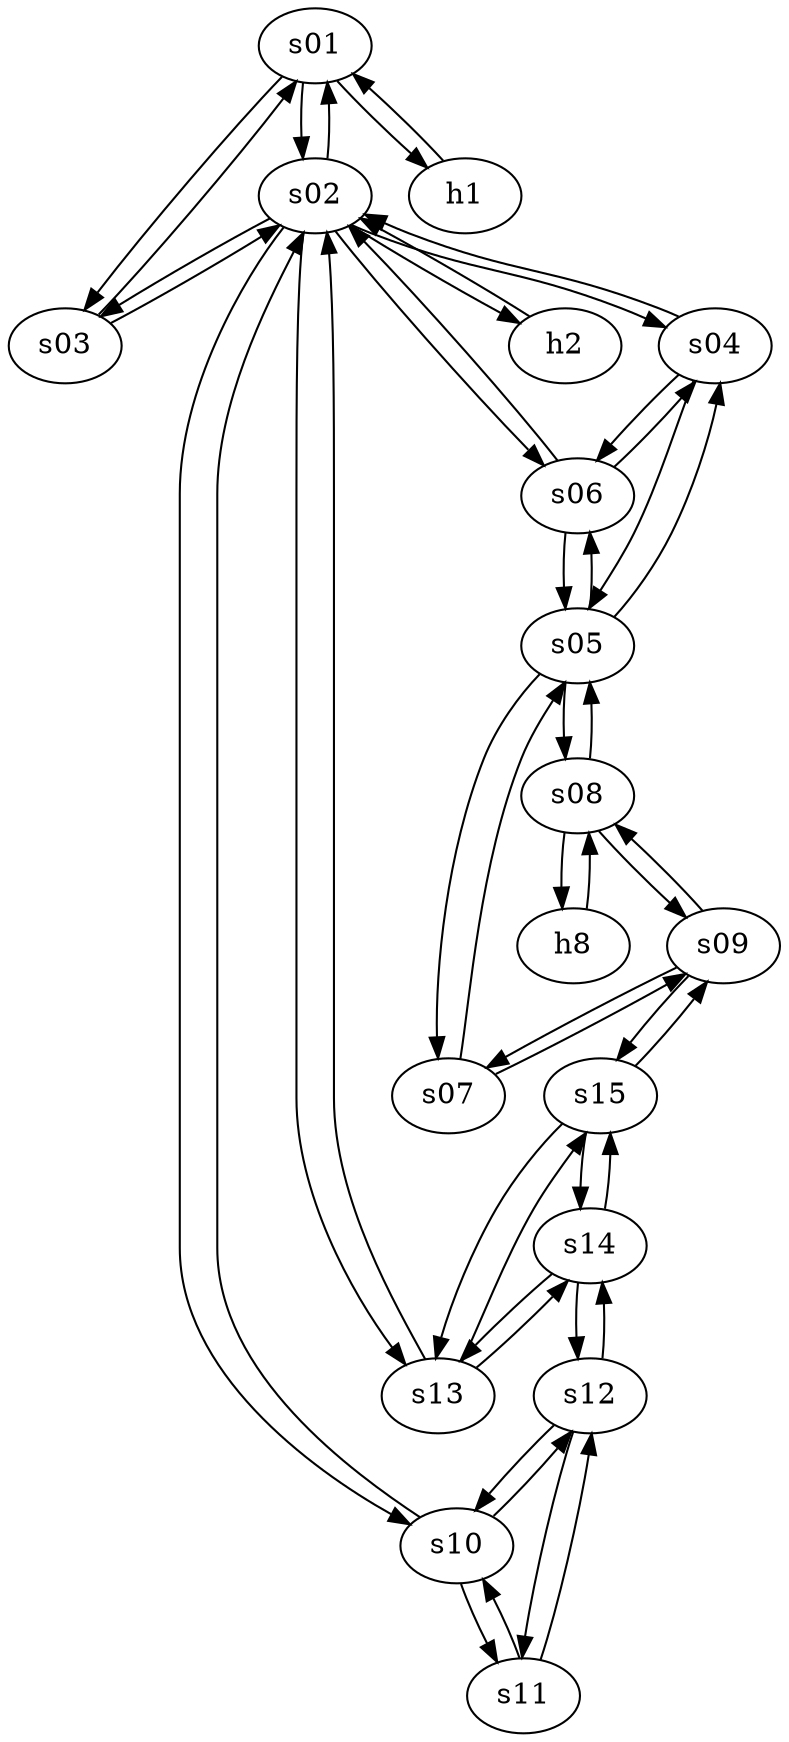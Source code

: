 digraph topology {

s01[type=switch,id=1,mac="20:00:00:00:00:01",ip="192.168.1.3"];
s02[type=switch,id=2,mac="20:00:00:00:00:02",ip="192.168.1.3"];
s03[type=switch,id=3,mac="20:00:00:00:00:03",ip="192.168.1.3"];

s04[type=switch,id=4,mac="20:00:00:00:00:04",ip="192.168.1.3"];
s05[type=switch,id=5,mac="20:00:00:00:00:05",ip="192.168.1.3"];
s06[type=switch,id=6,mac="20:00:00:00:00:06",ip="192.168.1.3"];
s07[type=switch,id=7,mac="20:00:00:00:00:07",ip="192.168.1.3"];

s08[type=switch,id=8,mac="20:00:00:00:00:08",ip="192.168.1.3"];
s09[type=switch,id=9,mac="20:00:00:00:00:09",ip="192.168.1.3"];

s10[type=switch,id=10,mac="20:00:00:00:00:10",ip="192.168.1.3"];
s11[type=switch,id=11,mac="20:00:00:00:00:11",ip="192.168.1.3"];
s12[type=switch,id=12,mac="20:00:00:00:00:12",ip="192.168.1.3"];

s13[type=switch,id=13,mac="20:00:00:00:00:13",ip="192.168.1.3"];
s14[type=switch,id=14,mac="20:00:00:00:00:14",ip="192.168.1.3"];
s15[type=switch,id=15,mac="20:00:00:00:00:15",ip="192.168.1.3"];

h1[type=host,mac="00:00:00:00:00:01",ip="10.0.0.1"];
h2[type=host,mac="00:00:00:00:00:02",ip="10.0.0.2"];
h8[type=host,mac="00:00:00:00:00:03",ip="10.0.0.3"];

s01 -> s02 [src_port=2, dst_port=2, cost=0, capacity="1Gbps"];
s01 -> s03 [src_port=3, dst_port=1, cost=0, capacity="1Gbps"];
s02 -> s01 [src_port=2, dst_port=2, cost=0, capacity="1Gbps"];
s02 -> s03 [src_port=3, dst_port=2, cost=0, capacity="1Gbps"];
s03 -> s01 [src_port=1, dst_port=3, cost=0, capacity="1Gbps"];
s03 -> s02 [src_port=2, dst_port=3, cost=0, capacity="1Gbps"];

s04 -> s05 [src_port=1, dst_port=1, cost=0, capacity="1Gbps"];
s04 -> s06 [src_port=2, dst_port=1, cost=0, capacity="1Gbps"];
s05 -> s04 [src_port=1, dst_port=1, cost=0, capacity="1Gbps"];
s05 -> s06 [src_port=2, dst_port=2, cost=0, capacity="1Gbps"];
s05 -> s07 [src_port=3, dst_port=1, cost=0, capacity="1Gbps"];
s06 -> s04 [src_port=1, dst_port=2, cost=0, capacity="1Gbps"];
s06 -> s05 [src_port=2, dst_port=2, cost=0, capacity="1Gbps"];
s07 -> s05 [src_port=1, dst_port=3, cost=0, capacity="1Gbps"];

s08 -> s09 [src_port=2, dst_port=1, cost=0, capacity="1Gbps"];
s09 -> s08 [src_port=1, dst_port=2, cost=0, capacity="1Gbps"];

s10 -> s11 [src_port=1, dst_port=1, cost=0, capacity="1Gbps"];
s10 -> s12 [src_port=2, dst_port=1, cost=0, capacity="1Gbps"];
s11 -> s10 [src_port=1, dst_port=1, cost=0, capacity="1Gbps"];
s11 -> s12 [src_port=2, dst_port=2, cost=0, capacity="1Gbps"];
s12 -> s10 [src_port=2, dst_port=1, cost=0, capacity="1Gbps"];
s12 -> s11 [src_port=2, dst_port=2, cost=0, capacity="1Gbps"];

s13 -> s14 [src_port=1, dst_port=1, cost=0, capacity="1Gbps"];
s13 -> s15 [src_port=2, dst_port=1, cost=0, capacity="1Gbps"];
s14 -> s13 [src_port=1, dst_port=1, cost=0, capacity="1Gbps"];
s14 -> s15 [src_port=2, dst_port=2, cost=0, capacity="1Gbps"];
s15 -> s13 [src_port=1, dst_port=2, cost=0, capacity="1Gbps"];
s15 -> s14 [src_port=2, dst_port=2, cost=0, capacity="1Gbps"];


h1 -> s01 [src_port=1, dst_port=1, cost=0, capacity="1Gbps"];
s01 -> h1 [src_port=1, dst_port=1, cost=0, capacity="1Gbps"];
h2 -> s02 [src_port=1, dst_port=1, cost=0, capacity="1Gbps"];
s02 -> h2 [src_port=1, dst_port=1, cost=0, capacity="1Gbps"];
h8 -> s08 [src_port=1, dst_port=1, cost=0, capacity="1Gbps"];
s08 -> h8 [src_port=1, dst_port=1, cost=0, capacity="1Gbps"];


s02 -> s04 [src_port=4, dst_port=3, cost=0, capacity="100Mbps"];
s02 -> s06 [src_port=5, dst_port=3, cost=0, capacity="500Mbps"];
s04 -> s02 [src_port=3, dst_port=4, cost=0, capacity="100Mbps"];
s06 -> s02 [src_port=3, dst_port=5, cost=0, capacity="500Mbps"];
s02 -> s10 [src_port=6, dst_port=3, cost=0, capacity="500Mbps"];
s10 -> s02 [src_port=3, dst_port=6, cost=0, capacity="500Mbps"];
s02 -> s13 [src_port=7, dst_port=3, cost=0, capacity="300Mbps"];
s13 -> s02 [src_port=3, dst_port=7, cost=0, capacity="300Mbps"];

s05 -> s08 [src_port=4, dst_port=3, cost=0, capacity="200Mbps"];
s07 -> s09 [src_port=2, dst_port=2, cost=0, capacity="300Mbps"];
s08 -> s05 [src_port=3, dst_port=4, cost=0, capacity="200Mbps"];
s09 -> s07 [src_port=2, dst_port=2, cost=0, capacity="300Mbps"];

s12 -> s14 [src_port=3, dst_port=3, cost=0, capacity="1Gbps"];
s14 -> s12 [src_port=3, dst_port=3, cost=0, capacity="1Gbps"];
s15 -> s09 [src_port=3, dst_port=3, cost=0, capacity="1Gbps"];
s09 -> s15 [src_port=3, dst_port=3, cost=0, capacity="1Gbps"];

}
